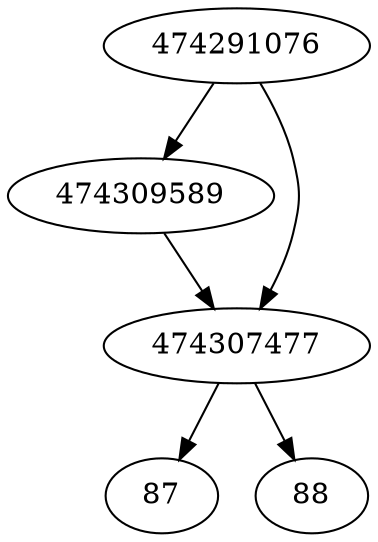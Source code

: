 strict digraph  {
474291076;
474309589;
474307477;
87;
88;
474291076 -> 474307477;
474291076 -> 474309589;
474309589 -> 474307477;
474307477 -> 87;
474307477 -> 88;
}
